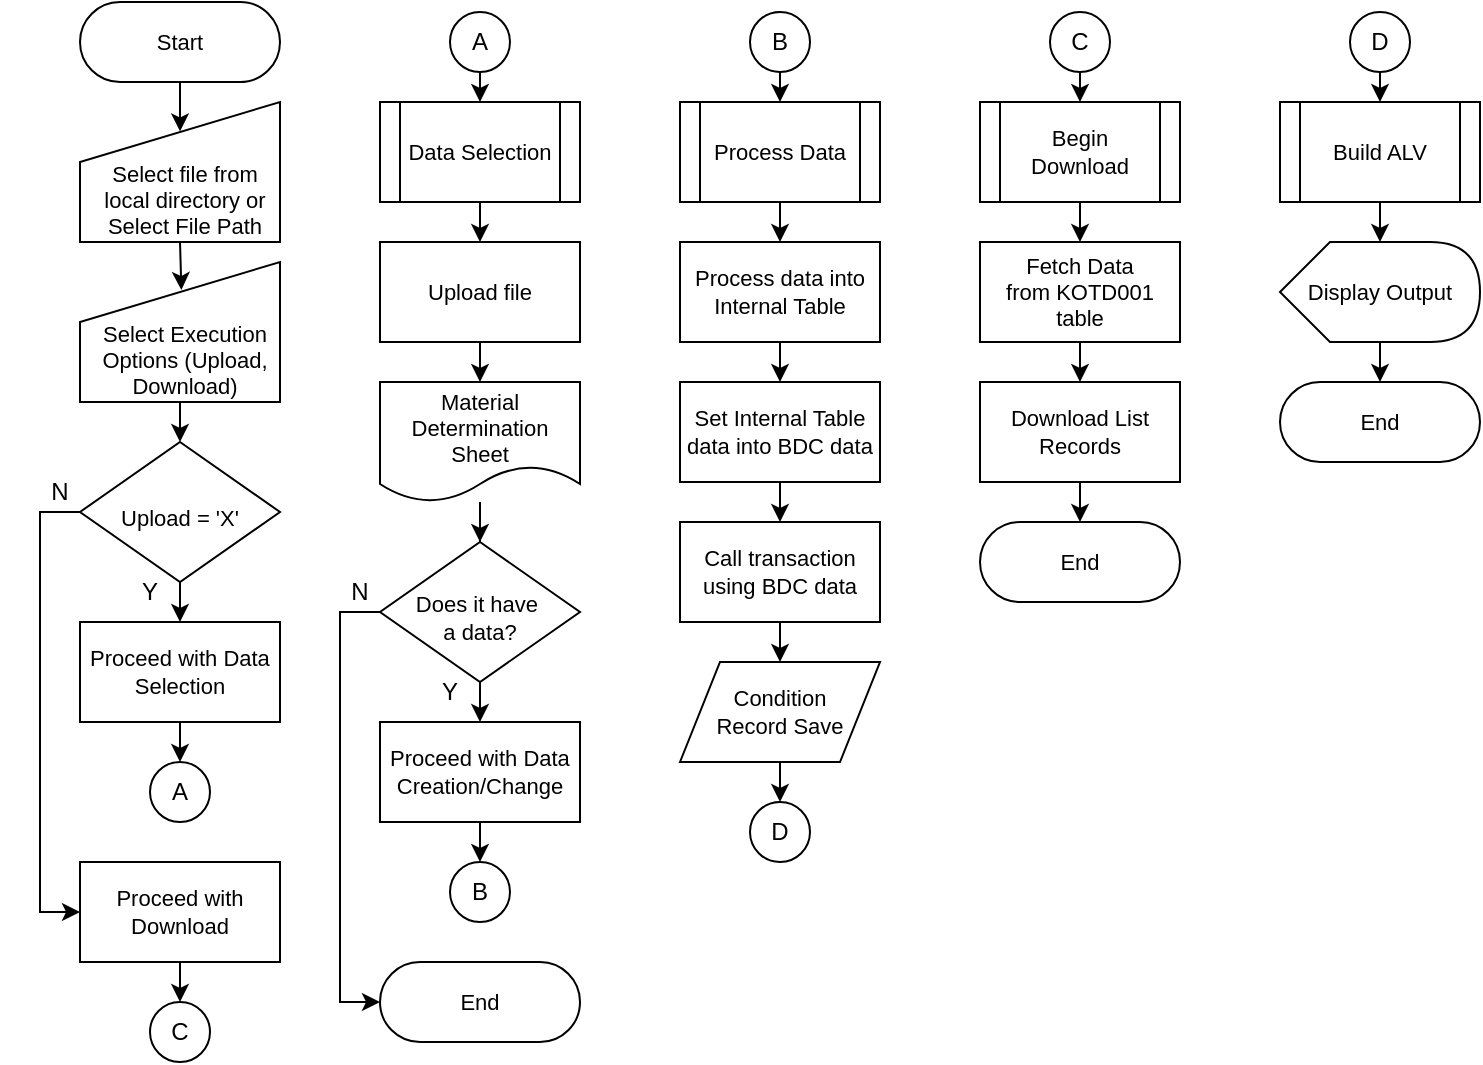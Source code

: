 <mxfile version="21.6.2" type="github">
  <diagram name="Page-1" id="tSTbsZnONws-8ZNsoBPX">
    <mxGraphModel dx="934" dy="565" grid="1" gridSize="10" guides="1" tooltips="1" connect="1" arrows="1" fold="1" page="1" pageScale="1" pageWidth="1100" pageHeight="850" math="0" shadow="0">
      <root>
        <mxCell id="0" />
        <mxCell id="1" parent="0" />
        <mxCell id="fHDoSLfO9JjPe8cRPetm-10" value="Y" style="text;strokeColor=none;align=center;fillColor=none;html=1;verticalAlign=middle;whiteSpace=wrap;rounded=0;" parent="1" vertex="1">
          <mxGeometry x="85" y="320" width="60" height="30" as="geometry" />
        </mxCell>
        <mxCell id="fHDoSLfO9JjPe8cRPetm-17" value="N" style="text;strokeColor=none;align=center;fillColor=none;html=1;verticalAlign=middle;whiteSpace=wrap;rounded=0;" parent="1" vertex="1">
          <mxGeometry x="40" y="270" width="60" height="30" as="geometry" />
        </mxCell>
        <mxCell id="12gme8_ISXdw2DZSEnTc-19" style="edgeStyle=orthogonalEdgeStyle;rounded=0;orthogonalLoop=1;jettySize=auto;html=1;exitX=0.5;exitY=1;exitDx=0;exitDy=0;entryX=0.507;entryY=0.2;entryDx=0;entryDy=0;entryPerimeter=0;" edge="1" parent="1" source="12gme8_ISXdw2DZSEnTc-5" target="12gme8_ISXdw2DZSEnTc-7">
          <mxGeometry relative="1" as="geometry" />
        </mxCell>
        <mxCell id="12gme8_ISXdw2DZSEnTc-5" value="&lt;br&gt;&lt;br&gt;Select file from local directory or Select File Path" style="shape=manualInput;whiteSpace=wrap;html=1;fontSize=11;spacingTop=2;spacingLeft=5;" vertex="1" parent="1">
          <mxGeometry x="80" y="90" width="100" height="70" as="geometry" />
        </mxCell>
        <mxCell id="12gme8_ISXdw2DZSEnTc-18" style="edgeStyle=orthogonalEdgeStyle;rounded=0;orthogonalLoop=1;jettySize=auto;html=1;exitX=0.5;exitY=0.5;exitDx=0;exitDy=20;exitPerimeter=0;entryX=0.5;entryY=0.21;entryDx=0;entryDy=0;entryPerimeter=0;" edge="1" parent="1" source="12gme8_ISXdw2DZSEnTc-6" target="12gme8_ISXdw2DZSEnTc-5">
          <mxGeometry relative="1" as="geometry" />
        </mxCell>
        <mxCell id="12gme8_ISXdw2DZSEnTc-6" value="Start" style="html=1;dashed=0;whiteSpace=wrap;shape=mxgraph.dfd.start;fontSize=11;" vertex="1" parent="1">
          <mxGeometry x="80" y="40" width="100" height="40" as="geometry" />
        </mxCell>
        <mxCell id="12gme8_ISXdw2DZSEnTc-20" style="edgeStyle=orthogonalEdgeStyle;rounded=0;orthogonalLoop=1;jettySize=auto;html=1;exitX=0.5;exitY=1;exitDx=0;exitDy=0;entryX=0.5;entryY=0;entryDx=0;entryDy=0;" edge="1" parent="1" source="12gme8_ISXdw2DZSEnTc-7" target="12gme8_ISXdw2DZSEnTc-8">
          <mxGeometry relative="1" as="geometry" />
        </mxCell>
        <mxCell id="12gme8_ISXdw2DZSEnTc-7" value="&lt;br&gt;&lt;br&gt;Select Execution Options (Upload, Download)" style="shape=manualInput;whiteSpace=wrap;html=1;fontSize=11;spacingTop=2;spacing=2;spacingLeft=5;" vertex="1" parent="1">
          <mxGeometry x="80" y="170" width="100" height="70" as="geometry" />
        </mxCell>
        <mxCell id="12gme8_ISXdw2DZSEnTc-21" style="edgeStyle=orthogonalEdgeStyle;rounded=0;orthogonalLoop=1;jettySize=auto;html=1;exitX=0.5;exitY=1;exitDx=0;exitDy=0;entryX=0.5;entryY=0;entryDx=0;entryDy=0;" edge="1" parent="1" source="12gme8_ISXdw2DZSEnTc-8" target="12gme8_ISXdw2DZSEnTc-9">
          <mxGeometry relative="1" as="geometry" />
        </mxCell>
        <mxCell id="12gme8_ISXdw2DZSEnTc-25" style="edgeStyle=orthogonalEdgeStyle;rounded=0;orthogonalLoop=1;jettySize=auto;html=1;exitX=0;exitY=0.5;exitDx=0;exitDy=0;entryX=0;entryY=0.5;entryDx=0;entryDy=0;" edge="1" parent="1" source="12gme8_ISXdw2DZSEnTc-8" target="12gme8_ISXdw2DZSEnTc-23">
          <mxGeometry relative="1" as="geometry" />
        </mxCell>
        <mxCell id="12gme8_ISXdw2DZSEnTc-8" value="Upload = &#39;X&#39;" style="rhombus;whiteSpace=wrap;html=1;strokeWidth=1;fontSize=11;spacingTop=5;" vertex="1" parent="1">
          <mxGeometry x="80" y="260" width="100" height="70" as="geometry" />
        </mxCell>
        <mxCell id="12gme8_ISXdw2DZSEnTc-22" style="edgeStyle=orthogonalEdgeStyle;rounded=0;orthogonalLoop=1;jettySize=auto;html=1;exitX=0.5;exitY=1;exitDx=0;exitDy=0;entryX=0.5;entryY=0;entryDx=0;entryDy=0;" edge="1" parent="1" source="12gme8_ISXdw2DZSEnTc-9" target="12gme8_ISXdw2DZSEnTc-15">
          <mxGeometry relative="1" as="geometry" />
        </mxCell>
        <mxCell id="12gme8_ISXdw2DZSEnTc-9" value="Proceed with Data Selection" style="whiteSpace=wrap;html=1;strokeWidth=1;fontSize=11;" vertex="1" parent="1">
          <mxGeometry x="80" y="350" width="100" height="50" as="geometry" />
        </mxCell>
        <mxCell id="12gme8_ISXdw2DZSEnTc-12" style="edgeStyle=orthogonalEdgeStyle;rounded=0;orthogonalLoop=1;jettySize=auto;html=1;exitX=0.5;exitY=1;exitDx=0;exitDy=0;entryX=0.5;entryY=0;entryDx=0;entryDy=0;" edge="1" parent="1" source="12gme8_ISXdw2DZSEnTc-13" target="12gme8_ISXdw2DZSEnTc-14">
          <mxGeometry relative="1" as="geometry" />
        </mxCell>
        <mxCell id="12gme8_ISXdw2DZSEnTc-13" value="A" style="ellipse;whiteSpace=wrap;html=1;aspect=fixed;" vertex="1" parent="1">
          <mxGeometry x="265" y="45" width="30" height="30" as="geometry" />
        </mxCell>
        <mxCell id="12gme8_ISXdw2DZSEnTc-31" style="edgeStyle=orthogonalEdgeStyle;rounded=0;orthogonalLoop=1;jettySize=auto;html=1;exitX=0.5;exitY=1;exitDx=0;exitDy=0;entryX=0.5;entryY=0;entryDx=0;entryDy=0;" edge="1" parent="1" source="12gme8_ISXdw2DZSEnTc-14" target="12gme8_ISXdw2DZSEnTc-27">
          <mxGeometry relative="1" as="geometry" />
        </mxCell>
        <mxCell id="12gme8_ISXdw2DZSEnTc-14" value="Data Selection" style="shape=process;whiteSpace=wrap;html=1;backgroundOutline=1;fontSize=11;" vertex="1" parent="1">
          <mxGeometry x="230" y="90" width="100" height="50" as="geometry" />
        </mxCell>
        <mxCell id="12gme8_ISXdw2DZSEnTc-15" value="A" style="ellipse;whiteSpace=wrap;html=1;aspect=fixed;" vertex="1" parent="1">
          <mxGeometry x="115" y="420" width="30" height="30" as="geometry" />
        </mxCell>
        <mxCell id="12gme8_ISXdw2DZSEnTc-26" style="edgeStyle=orthogonalEdgeStyle;rounded=0;orthogonalLoop=1;jettySize=auto;html=1;exitX=0.5;exitY=1;exitDx=0;exitDy=0;entryX=0.5;entryY=0;entryDx=0;entryDy=0;" edge="1" parent="1" source="12gme8_ISXdw2DZSEnTc-23" target="12gme8_ISXdw2DZSEnTc-24">
          <mxGeometry relative="1" as="geometry" />
        </mxCell>
        <mxCell id="12gme8_ISXdw2DZSEnTc-23" value="Proceed with Download" style="whiteSpace=wrap;html=1;strokeWidth=1;fontSize=11;" vertex="1" parent="1">
          <mxGeometry x="80" y="470" width="100" height="50" as="geometry" />
        </mxCell>
        <mxCell id="12gme8_ISXdw2DZSEnTc-24" value="C" style="ellipse;whiteSpace=wrap;html=1;aspect=fixed;" vertex="1" parent="1">
          <mxGeometry x="115" y="540" width="30" height="30" as="geometry" />
        </mxCell>
        <mxCell id="12gme8_ISXdw2DZSEnTc-32" style="edgeStyle=orthogonalEdgeStyle;rounded=0;orthogonalLoop=1;jettySize=auto;html=1;exitX=0.5;exitY=1;exitDx=0;exitDy=0;entryX=0.5;entryY=0;entryDx=0;entryDy=0;" edge="1" parent="1" source="12gme8_ISXdw2DZSEnTc-27" target="12gme8_ISXdw2DZSEnTc-29">
          <mxGeometry relative="1" as="geometry" />
        </mxCell>
        <mxCell id="12gme8_ISXdw2DZSEnTc-27" value="Upload file" style="whiteSpace=wrap;html=1;strokeWidth=1;fontSize=11;" vertex="1" parent="1">
          <mxGeometry x="230" y="160" width="100" height="50" as="geometry" />
        </mxCell>
        <mxCell id="12gme8_ISXdw2DZSEnTc-33" value="" style="edgeStyle=orthogonalEdgeStyle;rounded=0;orthogonalLoop=1;jettySize=auto;html=1;" edge="1" parent="1" source="12gme8_ISXdw2DZSEnTc-29" target="12gme8_ISXdw2DZSEnTc-30">
          <mxGeometry relative="1" as="geometry" />
        </mxCell>
        <mxCell id="12gme8_ISXdw2DZSEnTc-29" value="Material Determination Sheet" style="shape=document;whiteSpace=wrap;html=1;boundedLbl=1;fontSize=11;spacingTop=3;" vertex="1" parent="1">
          <mxGeometry x="230" y="230" width="100" height="60" as="geometry" />
        </mxCell>
        <mxCell id="12gme8_ISXdw2DZSEnTc-42" style="edgeStyle=orthogonalEdgeStyle;rounded=0;orthogonalLoop=1;jettySize=auto;html=1;exitX=0.5;exitY=1;exitDx=0;exitDy=0;entryX=0.5;entryY=0;entryDx=0;entryDy=0;" edge="1" parent="1" source="12gme8_ISXdw2DZSEnTc-30" target="12gme8_ISXdw2DZSEnTc-41">
          <mxGeometry relative="1" as="geometry" />
        </mxCell>
        <mxCell id="12gme8_ISXdw2DZSEnTc-47" style="edgeStyle=orthogonalEdgeStyle;rounded=0;orthogonalLoop=1;jettySize=auto;html=1;exitX=0;exitY=0.5;exitDx=0;exitDy=0;entryX=0;entryY=0.5;entryDx=0;entryDy=0;entryPerimeter=0;" edge="1" parent="1" source="12gme8_ISXdw2DZSEnTc-30" target="12gme8_ISXdw2DZSEnTc-45">
          <mxGeometry relative="1" as="geometry" />
        </mxCell>
        <mxCell id="12gme8_ISXdw2DZSEnTc-30" value="Does it have&amp;nbsp;&lt;br&gt;a data?" style="rhombus;whiteSpace=wrap;html=1;strokeWidth=1;fontSize=11;spacingTop=5;" vertex="1" parent="1">
          <mxGeometry x="230" y="310" width="100" height="70" as="geometry" />
        </mxCell>
        <mxCell id="12gme8_ISXdw2DZSEnTc-55" style="edgeStyle=orthogonalEdgeStyle;rounded=0;orthogonalLoop=1;jettySize=auto;html=1;exitX=0.5;exitY=1;exitDx=0;exitDy=0;entryX=0.5;entryY=0;entryDx=0;entryDy=0;" edge="1" parent="1" source="12gme8_ISXdw2DZSEnTc-34" target="12gme8_ISXdw2DZSEnTc-36">
          <mxGeometry relative="1" as="geometry" />
        </mxCell>
        <mxCell id="12gme8_ISXdw2DZSEnTc-34" value="Process Data" style="shape=process;whiteSpace=wrap;html=1;backgroundOutline=1;fontSize=11;" vertex="1" parent="1">
          <mxGeometry x="380" y="90" width="100" height="50" as="geometry" />
        </mxCell>
        <mxCell id="12gme8_ISXdw2DZSEnTc-54" style="edgeStyle=orthogonalEdgeStyle;rounded=0;orthogonalLoop=1;jettySize=auto;html=1;exitX=0.5;exitY=1;exitDx=0;exitDy=0;entryX=0.5;entryY=0;entryDx=0;entryDy=0;" edge="1" parent="1" source="12gme8_ISXdw2DZSEnTc-35" target="12gme8_ISXdw2DZSEnTc-34">
          <mxGeometry relative="1" as="geometry" />
        </mxCell>
        <mxCell id="12gme8_ISXdw2DZSEnTc-35" value="B" style="ellipse;whiteSpace=wrap;html=1;aspect=fixed;" vertex="1" parent="1">
          <mxGeometry x="415" y="45" width="30" height="30" as="geometry" />
        </mxCell>
        <mxCell id="12gme8_ISXdw2DZSEnTc-56" style="edgeStyle=orthogonalEdgeStyle;rounded=0;orthogonalLoop=1;jettySize=auto;html=1;exitX=0.5;exitY=1;exitDx=0;exitDy=0;entryX=0.5;entryY=0;entryDx=0;entryDy=0;" edge="1" parent="1" source="12gme8_ISXdw2DZSEnTc-36" target="12gme8_ISXdw2DZSEnTc-38">
          <mxGeometry relative="1" as="geometry" />
        </mxCell>
        <mxCell id="12gme8_ISXdw2DZSEnTc-36" value="Process data into Internal Table" style="whiteSpace=wrap;html=1;strokeWidth=1;fontSize=11;" vertex="1" parent="1">
          <mxGeometry x="380" y="160" width="100" height="50" as="geometry" />
        </mxCell>
        <mxCell id="12gme8_ISXdw2DZSEnTc-57" style="edgeStyle=orthogonalEdgeStyle;rounded=0;orthogonalLoop=1;jettySize=auto;html=1;exitX=0.5;exitY=1;exitDx=0;exitDy=0;entryX=0.5;entryY=0;entryDx=0;entryDy=0;" edge="1" parent="1" source="12gme8_ISXdw2DZSEnTc-38" target="12gme8_ISXdw2DZSEnTc-39">
          <mxGeometry relative="1" as="geometry" />
        </mxCell>
        <mxCell id="12gme8_ISXdw2DZSEnTc-38" value="Set Internal Table data into BDC data" style="whiteSpace=wrap;html=1;strokeWidth=1;fontSize=11;" vertex="1" parent="1">
          <mxGeometry x="380" y="230" width="100" height="50" as="geometry" />
        </mxCell>
        <mxCell id="12gme8_ISXdw2DZSEnTc-58" style="edgeStyle=orthogonalEdgeStyle;rounded=0;orthogonalLoop=1;jettySize=auto;html=1;exitX=0.5;exitY=1;exitDx=0;exitDy=0;entryX=0.5;entryY=0;entryDx=0;entryDy=0;" edge="1" parent="1" source="12gme8_ISXdw2DZSEnTc-39" target="12gme8_ISXdw2DZSEnTc-40">
          <mxGeometry relative="1" as="geometry" />
        </mxCell>
        <mxCell id="12gme8_ISXdw2DZSEnTc-39" value="Call transaction using BDC data" style="whiteSpace=wrap;html=1;strokeWidth=1;fontSize=11;" vertex="1" parent="1">
          <mxGeometry x="380" y="300" width="100" height="50" as="geometry" />
        </mxCell>
        <mxCell id="12gme8_ISXdw2DZSEnTc-76" style="edgeStyle=orthogonalEdgeStyle;rounded=0;orthogonalLoop=1;jettySize=auto;html=1;exitX=0.5;exitY=1;exitDx=0;exitDy=0;entryX=0.5;entryY=0;entryDx=0;entryDy=0;" edge="1" parent="1" source="12gme8_ISXdw2DZSEnTc-40" target="12gme8_ISXdw2DZSEnTc-68">
          <mxGeometry relative="1" as="geometry" />
        </mxCell>
        <mxCell id="12gme8_ISXdw2DZSEnTc-40" value="Condition &lt;br&gt;Record Save" style="shape=parallelogram;perimeter=parallelogramPerimeter;whiteSpace=wrap;html=1;fixedSize=1;fontSize=11;" vertex="1" parent="1">
          <mxGeometry x="380" y="370" width="100" height="50" as="geometry" />
        </mxCell>
        <mxCell id="12gme8_ISXdw2DZSEnTc-44" style="edgeStyle=orthogonalEdgeStyle;rounded=0;orthogonalLoop=1;jettySize=auto;html=1;exitX=0.5;exitY=1;exitDx=0;exitDy=0;entryX=0.5;entryY=0;entryDx=0;entryDy=0;" edge="1" parent="1" source="12gme8_ISXdw2DZSEnTc-41" target="12gme8_ISXdw2DZSEnTc-43">
          <mxGeometry relative="1" as="geometry" />
        </mxCell>
        <mxCell id="12gme8_ISXdw2DZSEnTc-41" value="Proceed with Data Creation/Change" style="whiteSpace=wrap;html=1;strokeWidth=1;fontSize=11;" vertex="1" parent="1">
          <mxGeometry x="230" y="400" width="100" height="50" as="geometry" />
        </mxCell>
        <mxCell id="12gme8_ISXdw2DZSEnTc-43" value="B" style="ellipse;whiteSpace=wrap;html=1;aspect=fixed;" vertex="1" parent="1">
          <mxGeometry x="265" y="470" width="30" height="30" as="geometry" />
        </mxCell>
        <mxCell id="12gme8_ISXdw2DZSEnTc-45" value="End" style="html=1;dashed=0;whiteSpace=wrap;shape=mxgraph.dfd.start;fontSize=11;" vertex="1" parent="1">
          <mxGeometry x="230" y="520" width="100" height="40" as="geometry" />
        </mxCell>
        <mxCell id="12gme8_ISXdw2DZSEnTc-48" value="Y" style="text;strokeColor=none;align=center;fillColor=none;html=1;verticalAlign=middle;whiteSpace=wrap;rounded=0;" vertex="1" parent="1">
          <mxGeometry x="235" y="370" width="60" height="30" as="geometry" />
        </mxCell>
        <mxCell id="12gme8_ISXdw2DZSEnTc-51" value="N" style="text;strokeColor=none;align=center;fillColor=none;html=1;verticalAlign=middle;whiteSpace=wrap;rounded=0;" vertex="1" parent="1">
          <mxGeometry x="190" y="320" width="60" height="30" as="geometry" />
        </mxCell>
        <mxCell id="12gme8_ISXdw2DZSEnTc-65" style="edgeStyle=orthogonalEdgeStyle;rounded=0;orthogonalLoop=1;jettySize=auto;html=1;exitX=0.5;exitY=1;exitDx=0;exitDy=0;entryX=0.5;entryY=0;entryDx=0;entryDy=0;" edge="1" parent="1" source="12gme8_ISXdw2DZSEnTc-52" target="12gme8_ISXdw2DZSEnTc-60">
          <mxGeometry relative="1" as="geometry" />
        </mxCell>
        <mxCell id="12gme8_ISXdw2DZSEnTc-52" value="Begin Download" style="shape=process;whiteSpace=wrap;html=1;backgroundOutline=1;fontSize=11;" vertex="1" parent="1">
          <mxGeometry x="530" y="90" width="100" height="50" as="geometry" />
        </mxCell>
        <mxCell id="12gme8_ISXdw2DZSEnTc-59" style="edgeStyle=orthogonalEdgeStyle;rounded=0;orthogonalLoop=1;jettySize=auto;html=1;exitX=0.5;exitY=1;exitDx=0;exitDy=0;entryX=0.5;entryY=0;entryDx=0;entryDy=0;" edge="1" parent="1" source="12gme8_ISXdw2DZSEnTc-53" target="12gme8_ISXdw2DZSEnTc-52">
          <mxGeometry relative="1" as="geometry" />
        </mxCell>
        <mxCell id="12gme8_ISXdw2DZSEnTc-53" value="C" style="ellipse;whiteSpace=wrap;html=1;aspect=fixed;" vertex="1" parent="1">
          <mxGeometry x="565" y="45" width="30" height="30" as="geometry" />
        </mxCell>
        <mxCell id="12gme8_ISXdw2DZSEnTc-66" style="edgeStyle=orthogonalEdgeStyle;rounded=0;orthogonalLoop=1;jettySize=auto;html=1;exitX=0.5;exitY=1;exitDx=0;exitDy=0;entryX=0.5;entryY=0;entryDx=0;entryDy=0;" edge="1" parent="1" source="12gme8_ISXdw2DZSEnTc-60" target="12gme8_ISXdw2DZSEnTc-62">
          <mxGeometry relative="1" as="geometry" />
        </mxCell>
        <mxCell id="12gme8_ISXdw2DZSEnTc-60" value="Fetch Data from&amp;nbsp;KOTD001 table&lt;div style=&quot;background-color:#2f2f2f;padding:0px 0px 0px 2px;&quot;&gt;&lt;div style=&quot;color: rgb(170, 170, 170); font-family: Consolas; font-size: 8pt;&quot;&gt;&lt;p style=&quot;background-color:#373737;margin:0;&quot;&gt;&lt;span style=&quot;color:#56a5e4;&quot;&gt;&lt;/span&gt;&lt;/p&gt;&lt;/div&gt;&lt;/div&gt;" style="whiteSpace=wrap;html=1;strokeWidth=1;fontSize=11;" vertex="1" parent="1">
          <mxGeometry x="530" y="160" width="100" height="50" as="geometry" />
        </mxCell>
        <mxCell id="12gme8_ISXdw2DZSEnTc-64" style="edgeStyle=orthogonalEdgeStyle;rounded=0;orthogonalLoop=1;jettySize=auto;html=1;exitX=0.5;exitY=1;exitDx=0;exitDy=0;entryX=0.5;entryY=0.5;entryDx=0;entryDy=-20;entryPerimeter=0;" edge="1" parent="1" source="12gme8_ISXdw2DZSEnTc-62" target="12gme8_ISXdw2DZSEnTc-63">
          <mxGeometry relative="1" as="geometry" />
        </mxCell>
        <mxCell id="12gme8_ISXdw2DZSEnTc-62" value="Download List Records&lt;div style=&quot;background-color:#2f2f2f;padding:0px 0px 0px 2px;&quot;&gt;&lt;div style=&quot;color: rgb(170, 170, 170); font-family: Consolas; font-size: 8pt;&quot;&gt;&lt;p style=&quot;background-color:#373737;margin:0;&quot;&gt;&lt;span style=&quot;color:#56a5e4;&quot;&gt;&lt;/span&gt;&lt;/p&gt;&lt;/div&gt;&lt;/div&gt;" style="whiteSpace=wrap;html=1;strokeWidth=1;fontSize=11;" vertex="1" parent="1">
          <mxGeometry x="530" y="230" width="100" height="50" as="geometry" />
        </mxCell>
        <mxCell id="12gme8_ISXdw2DZSEnTc-63" value="End" style="html=1;dashed=0;whiteSpace=wrap;shape=mxgraph.dfd.start;fontSize=11;" vertex="1" parent="1">
          <mxGeometry x="530" y="300" width="100" height="40" as="geometry" />
        </mxCell>
        <mxCell id="12gme8_ISXdw2DZSEnTc-68" value="D" style="ellipse;whiteSpace=wrap;html=1;aspect=fixed;" vertex="1" parent="1">
          <mxGeometry x="415" y="440" width="30" height="30" as="geometry" />
        </mxCell>
        <mxCell id="12gme8_ISXdw2DZSEnTc-69" style="edgeStyle=orthogonalEdgeStyle;rounded=0;orthogonalLoop=1;jettySize=auto;html=1;exitX=0.5;exitY=1;exitDx=0;exitDy=0;entryX=0.5;entryY=0;entryDx=0;entryDy=0;" edge="1" parent="1" source="12gme8_ISXdw2DZSEnTc-70" target="12gme8_ISXdw2DZSEnTc-72">
          <mxGeometry relative="1" as="geometry" />
        </mxCell>
        <mxCell id="12gme8_ISXdw2DZSEnTc-70" value="D" style="ellipse;whiteSpace=wrap;html=1;aspect=fixed;" vertex="1" parent="1">
          <mxGeometry x="715" y="45" width="30" height="30" as="geometry" />
        </mxCell>
        <mxCell id="12gme8_ISXdw2DZSEnTc-71" style="edgeStyle=orthogonalEdgeStyle;rounded=0;orthogonalLoop=1;jettySize=auto;html=1;exitX=0.5;exitY=1;exitDx=0;exitDy=0;entryX=0;entryY=0;entryDx=50;entryDy=0;entryPerimeter=0;" edge="1" parent="1" source="12gme8_ISXdw2DZSEnTc-72" target="12gme8_ISXdw2DZSEnTc-75">
          <mxGeometry relative="1" as="geometry" />
        </mxCell>
        <mxCell id="12gme8_ISXdw2DZSEnTc-72" value="Build ALV" style="shape=process;whiteSpace=wrap;html=1;backgroundOutline=1;fontSize=11;" vertex="1" parent="1">
          <mxGeometry x="680" y="90" width="100" height="50" as="geometry" />
        </mxCell>
        <mxCell id="12gme8_ISXdw2DZSEnTc-73" value="End" style="html=1;dashed=0;whiteSpace=wrap;shape=mxgraph.dfd.start;fontSize=11;" vertex="1" parent="1">
          <mxGeometry x="680" y="230" width="100" height="40" as="geometry" />
        </mxCell>
        <mxCell id="12gme8_ISXdw2DZSEnTc-74" style="edgeStyle=orthogonalEdgeStyle;rounded=0;orthogonalLoop=1;jettySize=auto;html=1;exitX=0;exitY=0;exitDx=50;exitDy=50;exitPerimeter=0;entryX=0.5;entryY=0.5;entryDx=0;entryDy=-20;entryPerimeter=0;" edge="1" parent="1" source="12gme8_ISXdw2DZSEnTc-75" target="12gme8_ISXdw2DZSEnTc-73">
          <mxGeometry relative="1" as="geometry" />
        </mxCell>
        <mxCell id="12gme8_ISXdw2DZSEnTc-75" value="Display Output" style="shape=display;whiteSpace=wrap;html=1;fontSize=11;" vertex="1" parent="1">
          <mxGeometry x="680" y="160" width="100" height="50" as="geometry" />
        </mxCell>
      </root>
    </mxGraphModel>
  </diagram>
</mxfile>
